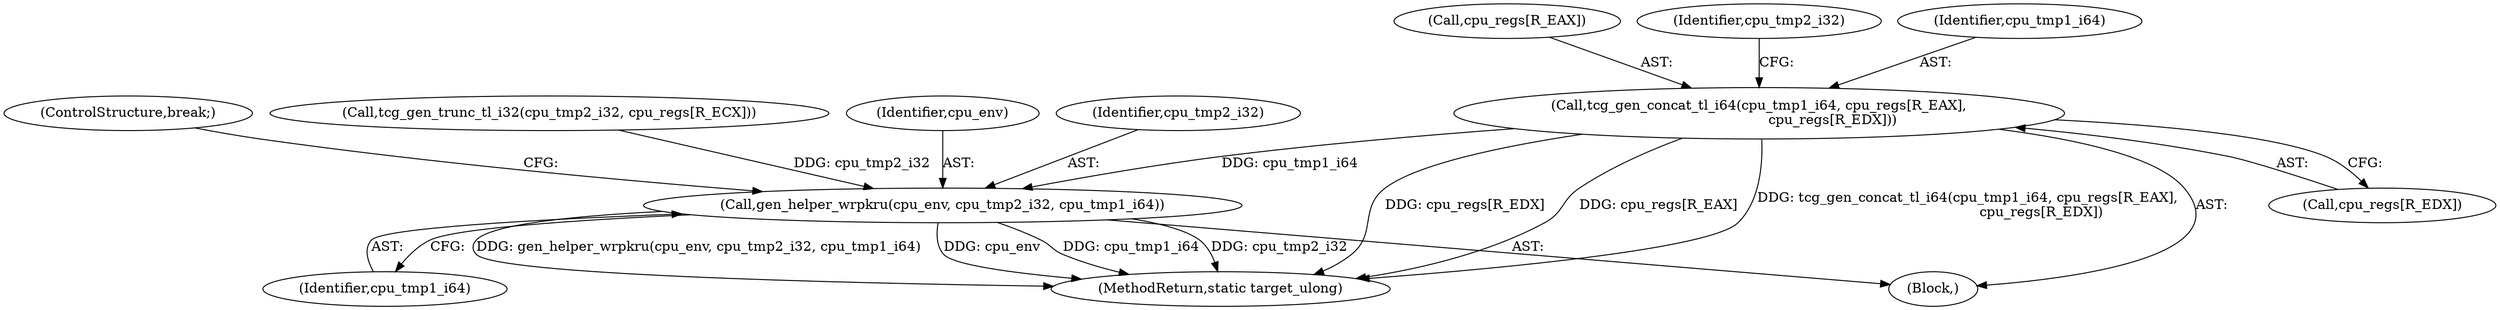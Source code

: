 digraph "0_qemu_30663fd26c0307e414622c7a8607fbc04f92ec14@array" {
"1009404" [label="(Call,tcg_gen_concat_tl_i64(cpu_tmp1_i64, cpu_regs[R_EAX],\n                                  cpu_regs[R_EDX]))"];
"1009417" [label="(Call,gen_helper_wrpkru(cpu_env, cpu_tmp2_i32, cpu_tmp1_i64))"];
"1008502" [label="(Block,)"];
"1009404" [label="(Call,tcg_gen_concat_tl_i64(cpu_tmp1_i64, cpu_regs[R_EAX],\n                                  cpu_regs[R_EDX]))"];
"1009417" [label="(Call,gen_helper_wrpkru(cpu_env, cpu_tmp2_i32, cpu_tmp1_i64))"];
"1011840" [label="(MethodReturn,static target_ulong)"];
"1009409" [label="(Call,cpu_regs[R_EDX])"];
"1009419" [label="(Identifier,cpu_tmp2_i32)"];
"1009406" [label="(Call,cpu_regs[R_EAX])"];
"1009420" [label="(Identifier,cpu_tmp1_i64)"];
"1009421" [label="(ControlStructure,break;)"];
"1009412" [label="(Call,tcg_gen_trunc_tl_i32(cpu_tmp2_i32, cpu_regs[R_ECX]))"];
"1009418" [label="(Identifier,cpu_env)"];
"1009413" [label="(Identifier,cpu_tmp2_i32)"];
"1009405" [label="(Identifier,cpu_tmp1_i64)"];
"1009404" -> "1008502"  [label="AST: "];
"1009404" -> "1009409"  [label="CFG: "];
"1009405" -> "1009404"  [label="AST: "];
"1009406" -> "1009404"  [label="AST: "];
"1009409" -> "1009404"  [label="AST: "];
"1009413" -> "1009404"  [label="CFG: "];
"1009404" -> "1011840"  [label="DDG: cpu_regs[R_EDX]"];
"1009404" -> "1011840"  [label="DDG: cpu_regs[R_EAX]"];
"1009404" -> "1011840"  [label="DDG: tcg_gen_concat_tl_i64(cpu_tmp1_i64, cpu_regs[R_EAX],\n                                  cpu_regs[R_EDX])"];
"1009404" -> "1009417"  [label="DDG: cpu_tmp1_i64"];
"1009417" -> "1008502"  [label="AST: "];
"1009417" -> "1009420"  [label="CFG: "];
"1009418" -> "1009417"  [label="AST: "];
"1009419" -> "1009417"  [label="AST: "];
"1009420" -> "1009417"  [label="AST: "];
"1009421" -> "1009417"  [label="CFG: "];
"1009417" -> "1011840"  [label="DDG: gen_helper_wrpkru(cpu_env, cpu_tmp2_i32, cpu_tmp1_i64)"];
"1009417" -> "1011840"  [label="DDG: cpu_env"];
"1009417" -> "1011840"  [label="DDG: cpu_tmp1_i64"];
"1009417" -> "1011840"  [label="DDG: cpu_tmp2_i32"];
"1009412" -> "1009417"  [label="DDG: cpu_tmp2_i32"];
}
